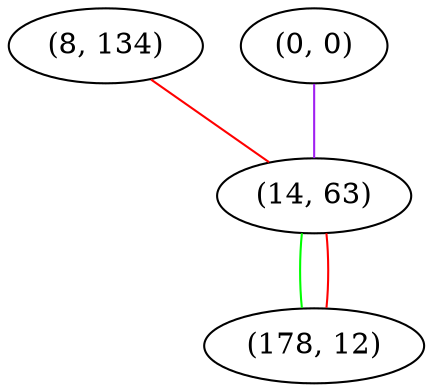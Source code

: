 graph "" {
"(8, 134)";
"(0, 0)";
"(14, 63)";
"(178, 12)";
"(8, 134)" -- "(14, 63)"  [color=red, key=0, weight=1];
"(0, 0)" -- "(14, 63)"  [color=purple, key=0, weight=4];
"(14, 63)" -- "(178, 12)"  [color=green, key=0, weight=2];
"(14, 63)" -- "(178, 12)"  [color=red, key=1, weight=1];
}
